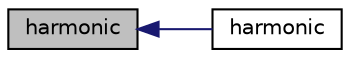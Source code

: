 digraph "harmonic"
{
  bgcolor="transparent";
  edge [fontname="Helvetica",fontsize="10",labelfontname="Helvetica",labelfontsize="10"];
  node [fontname="Helvetica",fontsize="10",shape=record];
  rankdir="LR";
  Node1 [label="harmonic",height=0.2,width=0.4,color="black", fillcolor="grey75", style="filled", fontcolor="black"];
  Node1 -> Node2 [dir="back",color="midnightblue",fontsize="10",style="solid",fontname="Helvetica"];
  Node2 [label="harmonic",height=0.2,width=0.4,color="black",URL="$a24009.html#abcf78d1a8317b61ee62ae833038b0d60",tooltip="Construct from Istream. "];
}
